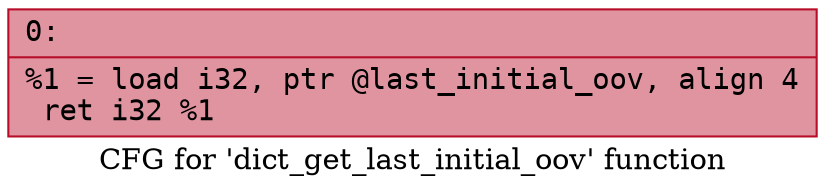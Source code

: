 digraph "CFG for 'dict_get_last_initial_oov' function" {
	label="CFG for 'dict_get_last_initial_oov' function";

	Node0x6000024500f0 [shape=record,color="#b70d28ff", style=filled, fillcolor="#b70d2870" fontname="Courier",label="{0:\l|  %1 = load i32, ptr @last_initial_oov, align 4\l  ret i32 %1\l}"];
}

